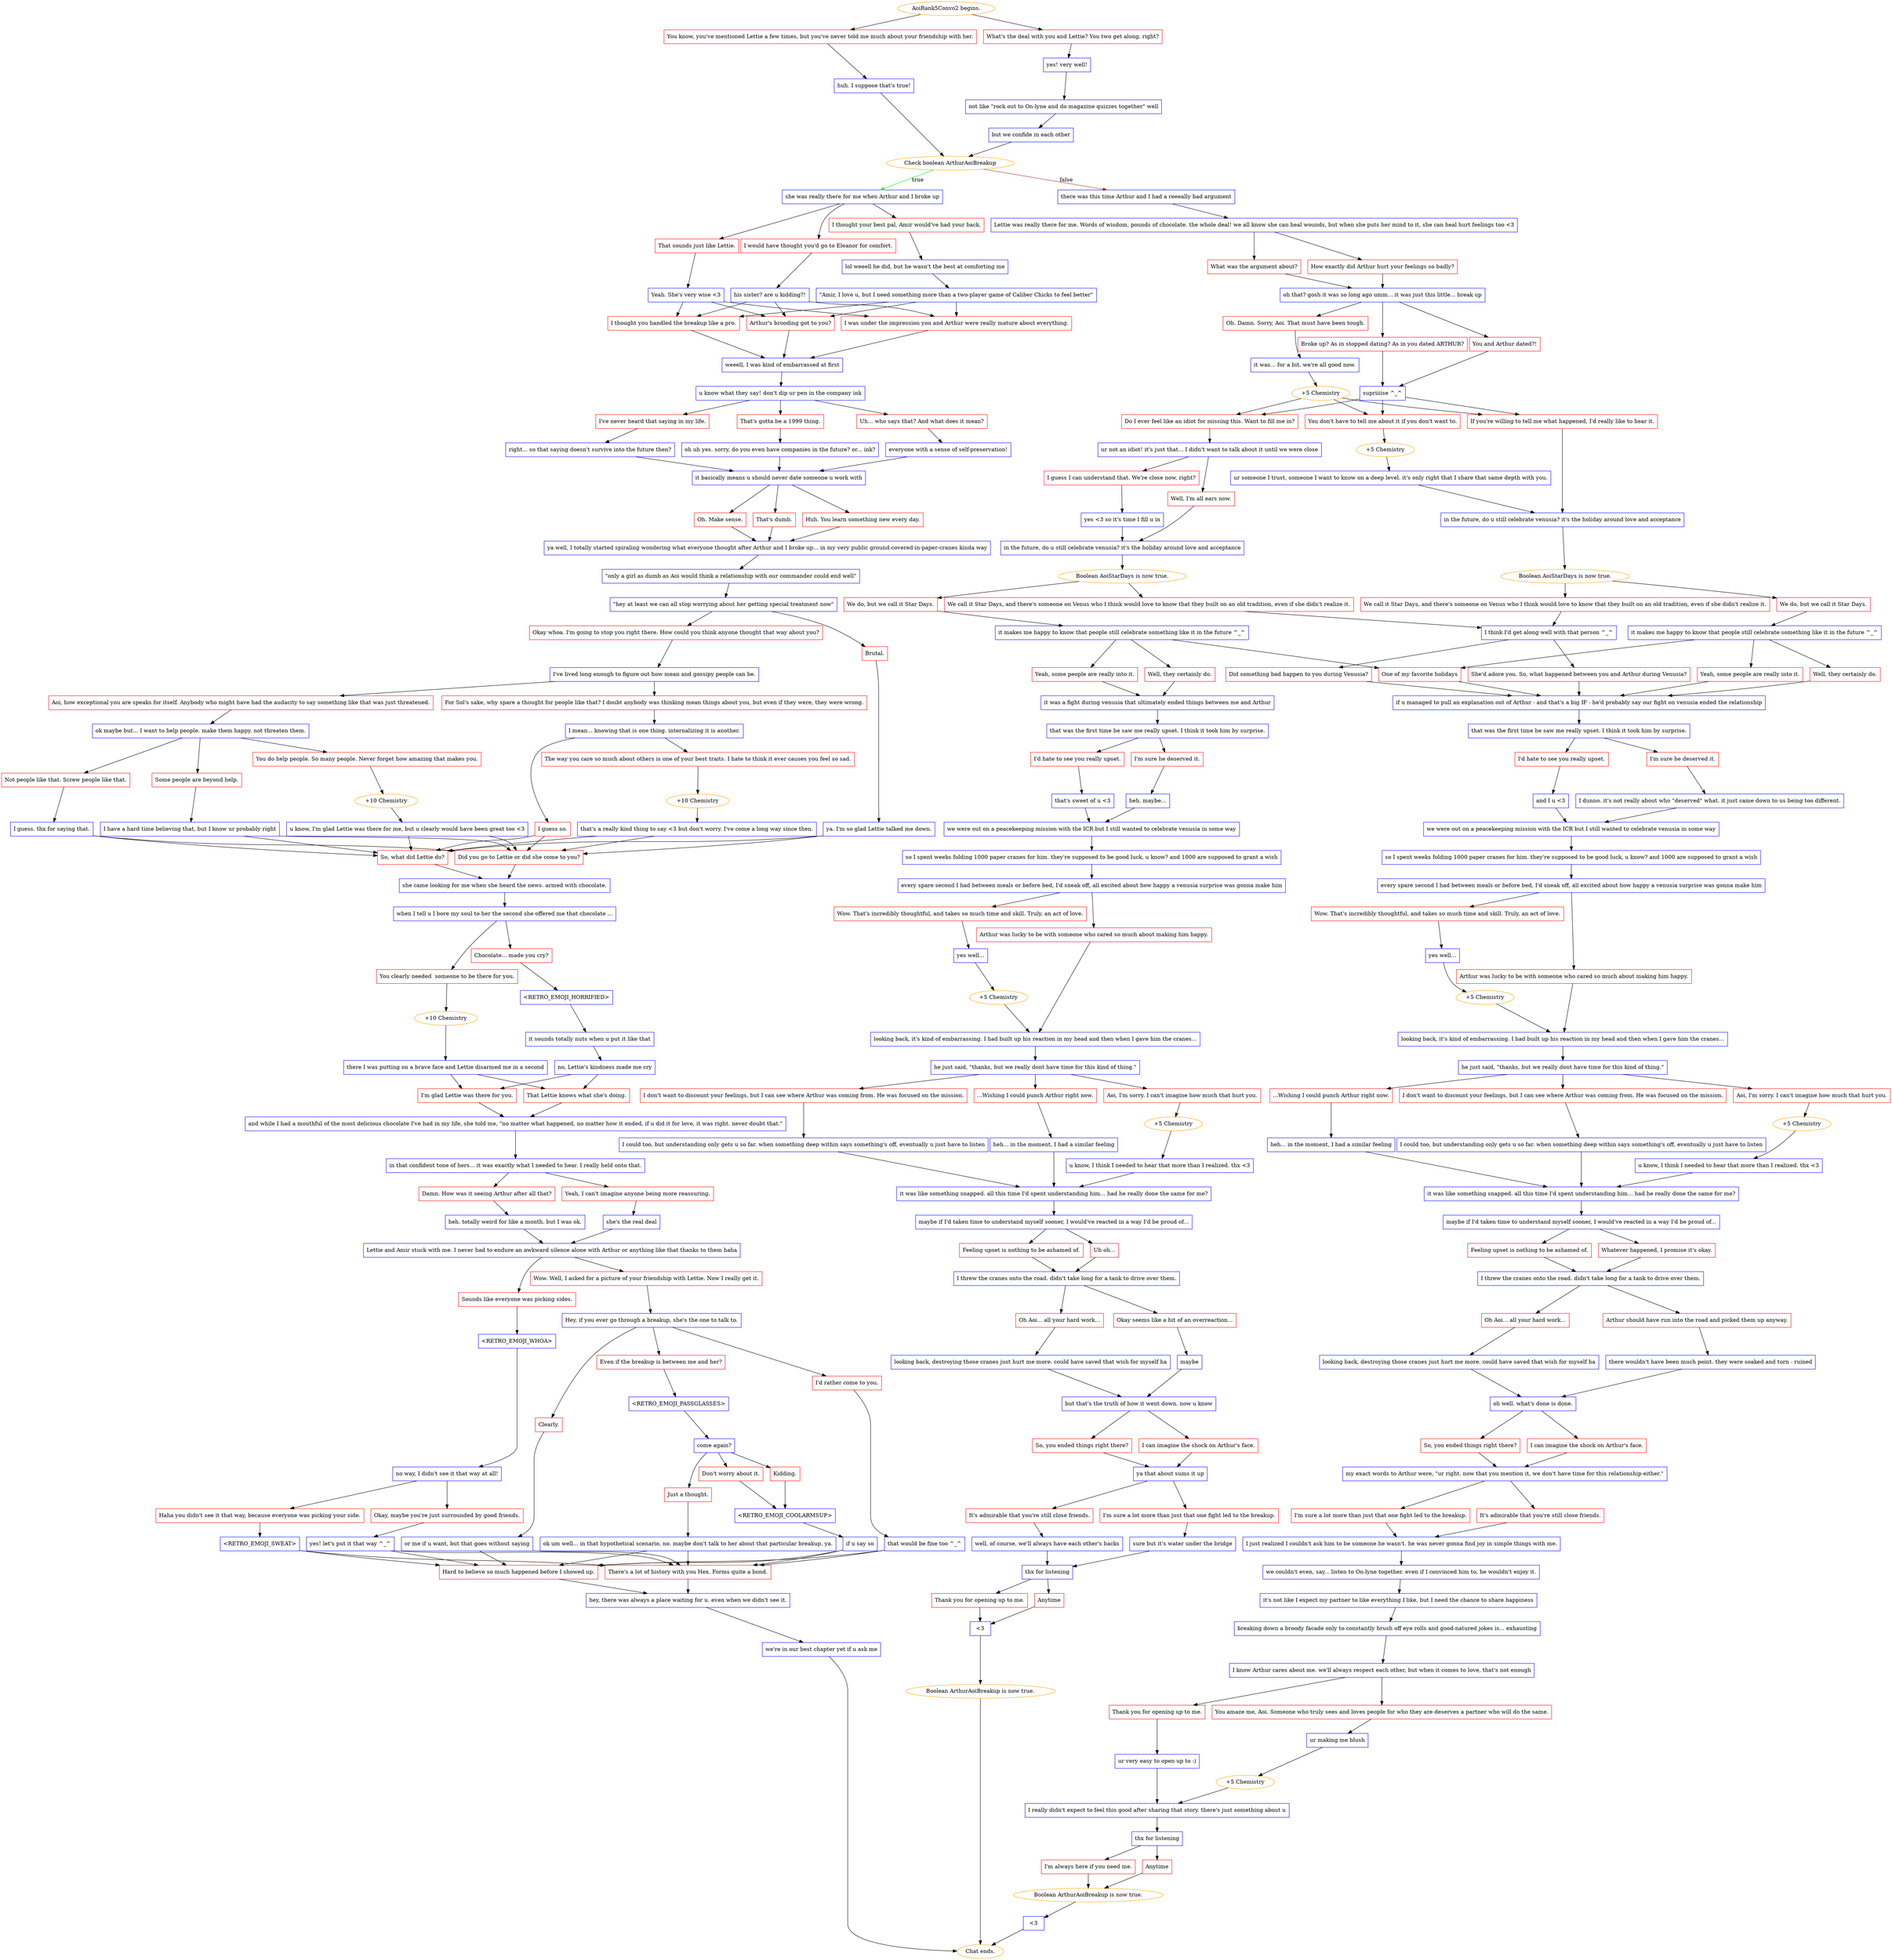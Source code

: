 digraph {
	"AoiRank5Convo2 begins." [color=orange];
		"AoiRank5Convo2 begins." -> j3725107678;
		"AoiRank5Convo2 begins." -> j665580587;
	j3725107678 [label="You know, you've mentioned Lettie a few times, but you've never told me much about your friendship with her.",shape=box,color=red];
		j3725107678 -> j2157697086;
	j665580587 [label="What's the deal with you and Lettie? You two get along, right?",shape=box,color=red];
		j665580587 -> j3297383955;
	j2157697086 [label="huh. I suppose that's true!",shape=box,color=blue];
		j2157697086 -> j3919667655;
	j3297383955 [label="yes! very well!",shape=box,color=blue];
		j3297383955 -> j742062559;
	j3919667655 [label="Check boolean ArthurAoiBreakup",color=orange];
		j3919667655 -> j3288049676 [label=true,color=green];
		j3919667655 -> j3090162867 [label=false,color=brown];
	j742062559 [label="not like \"rock out to On-lyne and do magazine quizzes together\" well",shape=box,color=blue];
		j742062559 -> j3456844268;
	j3288049676 [label="she was really there for me when Arthur and I broke up",shape=box,color=blue];
		j3288049676 -> j114068685;
		j3288049676 -> j1143472;
		j3288049676 -> j3791252446;
	j3090162867 [label="there was this time Arthur and I had a reeeally bad argument",shape=box,color=blue];
		j3090162867 -> j498168971;
	j3456844268 [label="but we confide in each other",shape=box,color=blue];
		j3456844268 -> j3919667655;
	j114068685 [label="I would have thought you'd go to Eleanor for comfort.",shape=box,color=red];
		j114068685 -> j2342554845;
	j1143472 [label="I thought your best pal, Amir would've had your back.",shape=box,color=red];
		j1143472 -> j323050882;
	j3791252446 [label="That sounds just like Lettie.",shape=box,color=red];
		j3791252446 -> j3422396609;
	j498168971 [label="Lettie was really there for me. Words of wisdom, pounds of chocolate. the whole deal! we all know she can heal wounds, but when she puts her mind to it, she can heal hurt feelings too <3",shape=box,color=blue];
		j498168971 -> j1876881552;
		j498168971 -> j4061319634;
	j2342554845 [label="his sister? are u kidding?!",shape=box,color=blue];
		j2342554845 -> j2900663437;
		j2342554845 -> j1391397802;
		j2342554845 -> j2634529398;
	j323050882 [label="lol weeell he did, but he wasn't the best at comforting me",shape=box,color=blue];
		j323050882 -> j35494200;
	j3422396609 [label="Yeah. She's very wise <3",shape=box,color=blue];
		j3422396609 -> j2900663437;
		j3422396609 -> j1391397802;
		j3422396609 -> j2634529398;
	j1876881552 [label="What was the argument about?",shape=box,color=red];
		j1876881552 -> j2027691978;
	j4061319634 [label="How exactly did Arthur hurt your feelings so badly?",shape=box,color=red];
		j4061319634 -> j2027691978;
	j2900663437 [label="Arthur's brooding got to you?",shape=box,color=red];
		j2900663437 -> j2711747699;
	j1391397802 [label="I thought you handled the breakup like a pro.",shape=box,color=red];
		j1391397802 -> j2711747699;
	j2634529398 [label="I was under the impression you and Arthur were really mature about everything.",shape=box,color=red];
		j2634529398 -> j2711747699;
	j35494200 [label="\"Amir, I love u, but I need something more than a two-player game of Caliber Chicks to feel better\"",shape=box,color=blue];
		j35494200 -> j2900663437;
		j35494200 -> j1391397802;
		j35494200 -> j2634529398;
	j2027691978 [label="oh that? gosh it was so long ago umm... it was just this little... break up",shape=box,color=blue];
		j2027691978 -> j2529009437;
		j2027691978 -> j877662455;
		j2027691978 -> j1900004737;
	j2711747699 [label="weeell, I was kind of embarrassed at first",shape=box,color=blue];
		j2711747699 -> j318292743;
	j2529009437 [label="You and Arthur dated?!",shape=box,color=red];
		j2529009437 -> j1865531092;
	j877662455 [label="Broke up? As in stopped dating? As in you dated ARTHUR?",shape=box,color=red];
		j877662455 -> j1865531092;
	j1900004737 [label="Oh. Damn. Sorry, Aoi. That must have been tough.",shape=box,color=red];
		j1900004737 -> j3635518423;
	j318292743 [label="u know what they say! don't dip ur pen in the company ink",shape=box,color=blue];
		j318292743 -> j245544027;
		j318292743 -> j138051783;
		j318292743 -> j2916982493;
	j1865531092 [label="supriiiise ^_^",shape=box,color=blue];
		j1865531092 -> j1620258510;
		j1865531092 -> j3260294152;
		j1865531092 -> j1125966619;
	j3635518423 [label="it was... for a bit. we're all good now.",shape=box,color=blue];
		j3635518423 -> j1152607240;
	j245544027 [label="I've never heard that saying in my life.",shape=box,color=red];
		j245544027 -> j2651534981;
	j138051783 [label="That's gotta be a 1999 thing.",shape=box,color=red];
		j138051783 -> j1151789938;
	j2916982493 [label="Uh... who says that? And what does it mean?",shape=box,color=red];
		j2916982493 -> j2220517213;
	j1620258510 [label="You don't have to tell me about it if you don't want to.",shape=box,color=red];
		j1620258510 -> j1256090760;
	j3260294152 [label="If you're willing to tell me what happened, I'd really like to hear it.",shape=box,color=red];
		j3260294152 -> j2970348635;
	j1125966619 [label="Do I ever feel like an idiot for missing this. Want to fill me in?",shape=box,color=red];
		j1125966619 -> j202193764;
	j1152607240 [label="+5 Chemistry",color=orange];
		j1152607240 -> j1620258510;
		j1152607240 -> j3260294152;
		j1152607240 -> j1125966619;
	j2651534981 [label="right... so that saying doesn't survive into the future then?",shape=box,color=blue];
		j2651534981 -> j2972425382;
	j1151789938 [label="oh uh yes. sorry, do you even have companies in the future? or... ink?",shape=box,color=blue];
		j1151789938 -> j2972425382;
	j2220517213 [label="everyone with a sense of self-preservation!",shape=box,color=blue];
		j2220517213 -> j2972425382;
	j1256090760 [label="+5 Chemistry",color=orange];
		j1256090760 -> j3038994810;
	j2970348635 [label="in the future, do u still celebrate venusia? it's the holiday around love and acceptance",shape=box,color=blue];
		j2970348635 -> j3698431878;
	j202193764 [label="ur not an idiot! it's just that... I didn't want to talk about it until we were close",shape=box,color=blue];
		j202193764 -> j4150226978;
		j202193764 -> j4184132123;
	j2972425382 [label="it basically means u should never date someone u work with",shape=box,color=blue];
		j2972425382 -> j1665179244;
		j2972425382 -> j4270017861;
		j2972425382 -> j3344898555;
	j3038994810 [label="ur someone I trust, someone I want to know on a deep level. it's only right that I share that same depth with you.",shape=box,color=blue];
		j3038994810 -> j2970348635;
	j3698431878 [label="Boolean AoiStarDays is now true.",color=orange];
		j3698431878 -> j2544795780;
		j3698431878 -> j878554208;
	j4150226978 [label="Well, I'm all ears now.",shape=box,color=red];
		j4150226978 -> j2080866955;
	j4184132123 [label="I guess I can understand that. We're close now, right?",shape=box,color=red];
		j4184132123 -> j1312285992;
	j1665179244 [label="Oh. Make sense.",shape=box,color=red];
		j1665179244 -> j277086037;
	j4270017861 [label="That's dumb.",shape=box,color=red];
		j4270017861 -> j277086037;
	j3344898555 [label="Huh. You learn something new every day.",shape=box,color=red];
		j3344898555 -> j277086037;
	j2544795780 [label="We do, but we call it Star Days.",shape=box,color=red];
		j2544795780 -> j823521241;
	j878554208 [label="We call it Star Days, and there's someone on Venus who I think would love to know that they built on an old tradition, even if she didn't realize it.",shape=box,color=red];
		j878554208 -> j576398316;
	j2080866955 [label="in the future, do u still celebrate venusia? it's the holiday around love and acceptance",shape=box,color=blue];
		j2080866955 -> j3257642712;
	j1312285992 [label="yes <3 so it's time I fill u in",shape=box,color=blue];
		j1312285992 -> j2080866955;
	j277086037 [label="ya well, I totally started spiraling wondering what everyone thought after Arthur and I broke up... in my very public ground-covered-in-paper-cranes kinda way",shape=box,color=blue];
		j277086037 -> j622831796;
	j823521241 [label="it makes me happy to know that people still celebrate something like it in the future ^_^",shape=box,color=blue];
		j823521241 -> j2983583500;
		j823521241 -> j175295060;
		j823521241 -> j3868339160;
	j576398316 [label="I think I'd get along well with that person ^_^",shape=box,color=blue];
		j576398316 -> j898978430;
		j576398316 -> j2752992718;
	j3257642712 [label="Boolean AoiStarDays is now true.",color=orange];
		j3257642712 -> j3391936512;
		j3257642712 -> j862600093;
	j622831796 [label="\"only a girl as dumb as Aoi would think a relationship with our commander could end well\"",shape=box,color=blue];
		j622831796 -> j4240713537;
	j2983583500 [label="Well, they certainly do.",shape=box,color=red];
		j2983583500 -> j1206337638;
	j175295060 [label="Yeah, some people are really into it.",shape=box,color=red];
		j175295060 -> j1206337638;
	j3868339160 [label="One of my favorite holidays",shape=box,color=red];
		j3868339160 -> j1206337638;
	j898978430 [label="She'd adore you. So, what happened between you and Arthur during Venusia?",shape=box,color=red];
		j898978430 -> j1206337638;
	j2752992718 [label="Did something bad happen to you during Venusia?",shape=box,color=red];
		j2752992718 -> j1206337638;
	j3391936512 [label="We call it Star Days, and there's someone on Venus who I think would love to know that they built on an old tradition, even if she didn't realize it.",shape=box,color=red];
		j3391936512 -> j576398316;
	j862600093 [label="We do, but we call it Star Days.",shape=box,color=red];
		j862600093 -> j2897890423;
	j4240713537 [label="\"hey at least we can all stop worrying about her getting special treatment now\"",shape=box,color=blue];
		j4240713537 -> j2074490818;
		j4240713537 -> j535794117;
	j1206337638 [label="if u managed to pull an explanation out of Arthur - and that's a big IF - he'd probably say our fight on venusia ended the relationship",shape=box,color=blue];
		j1206337638 -> j3546374695;
	j2897890423 [label="it makes me happy to know that people still celebrate something like it in the future ^_^",shape=box,color=blue];
		j2897890423 -> j3868339160;
		j2897890423 -> j570942630;
		j2897890423 -> j215955711;
	j2074490818 [label="Okay whoa. I'm going to stop you right there. How could you think anyone thought that way about you?",shape=box,color=red];
		j2074490818 -> j3225647572;
	j535794117 [label="Brutal.",shape=box,color=red];
		j535794117 -> j635977502;
	j3546374695 [label="that was the first time he saw me really upset. I think it took him by surprise.",shape=box,color=blue];
		j3546374695 -> j3449059881;
		j3546374695 -> j120774499;
	j570942630 [label="Yeah, some people are really into it.",shape=box,color=red];
		j570942630 -> j1436255827;
	j215955711 [label="Well, they certainly do.",shape=box,color=red];
		j215955711 -> j1436255827;
	j3225647572 [label="I've lived long enough to figure out how mean and gossipy people can be.",shape=box,color=blue];
		j3225647572 -> j2637639354;
		j3225647572 -> j462600377;
	j635977502 [label="ya. I'm so glad Lettie talked me down.",shape=box,color=blue];
		j635977502 -> j3266160797;
		j635977502 -> j2357190541;
	j3449059881 [label="I'd hate to see you really upset.",shape=box,color=red];
		j3449059881 -> j4118100285;
	j120774499 [label="I'm sure he deserved it.",shape=box,color=red];
		j120774499 -> j896943414;
	j1436255827 [label="it was a fight during venusia that ultimately ended things between me and Arthur",shape=box,color=blue];
		j1436255827 -> j1098686033;
	j2637639354 [label="For Sol's sake, why spare a thought for people like that? I doubt anybody was thinking mean things about you, but even if they were, they were wrong.",shape=box,color=red];
		j2637639354 -> j2309559027;
	j462600377 [label="Aoi, how exceptional you are speaks for itself. Anybody who might have had the audacity to say something like that was just threatened.",shape=box,color=red];
		j462600377 -> j122817237;
	j3266160797 [label="Did you go to Lettie or did she come to you?",shape=box,color=red];
		j3266160797 -> j1407053397;
	j2357190541 [label="So, what did Lettie do?",shape=box,color=red];
		j2357190541 -> j1407053397;
	j4118100285 [label="and I u <3",shape=box,color=blue];
		j4118100285 -> j613189537;
	j896943414 [label="I dunno. it's not really about who \"deserved\" what. it just came down to us being too different.",shape=box,color=blue];
		j896943414 -> j613189537;
	j1098686033 [label="that was the first time he saw me really upset. I think it took him by surprise.",shape=box,color=blue];
		j1098686033 -> j773357832;
		j1098686033 -> j3123340805;
	j2309559027 [label="I mean... knowing that is one thing. internalizing it is another.",shape=box,color=blue];
		j2309559027 -> j651077249;
		j2309559027 -> j2707923949;
	j122817237 [label="ok maybe but... I want to help people. make them happy. not threaten them.",shape=box,color=blue];
		j122817237 -> j2424149010;
		j122817237 -> j2778893715;
		j122817237 -> j2021461010;
	j1407053397 [label="she came looking for me when she heard the news. armed with chocolate.",shape=box,color=blue];
		j1407053397 -> j563431859;
	j613189537 [label="we were out on a peacekeeping mission with the ICR but I still wanted to celebrate venusia in some way",shape=box,color=blue];
		j613189537 -> j2961823574;
	j773357832 [label="I'd hate to see you really upset.",shape=box,color=red];
		j773357832 -> j161776877;
	j3123340805 [label="I'm sure he deserved it.",shape=box,color=red];
		j3123340805 -> j2454626619;
	j651077249 [label="The way you care so much about others is one of your best traits. I hate to think it ever causes you feel so sad.",shape=box,color=red];
		j651077249 -> j2920194678;
	j2707923949 [label="I guess so.",shape=box,color=red];
		j2707923949 -> j3266160797;
		j2707923949 -> j2357190541;
	j2424149010 [label="Not people like that. Screw people like that.",shape=box,color=red];
		j2424149010 -> j3215217648;
	j2778893715 [label="Some people are beyond help.",shape=box,color=red];
		j2778893715 -> j3807984359;
	j2021461010 [label="You do help people. So many people. Never forget how amazing that makes you.",shape=box,color=red];
		j2021461010 -> j3248731136;
	j563431859 [label="when I tell u I bore my soul to her the second she offered me that chocolate ...",shape=box,color=blue];
		j563431859 -> j3683713722;
		j563431859 -> j2271150051;
	j2961823574 [label="so I spent weeks folding 1000 paper cranes for him. they're supposed to be good luck, u know? and 1000 are supposed to grant a wish",shape=box,color=blue];
		j2961823574 -> j478217012;
	j161776877 [label="that's sweet of u <3",shape=box,color=blue];
		j161776877 -> j4070646103;
	j2454626619 [label="heh. maybe...",shape=box,color=blue];
		j2454626619 -> j4070646103;
	j2920194678 [label="+10 Chemistry",color=orange];
		j2920194678 -> j4132510324;
	j3215217648 [label="I guess. thx for saying that.",shape=box,color=blue];
		j3215217648 -> j3266160797;
		j3215217648 -> j2357190541;
	j3807984359 [label="I have a hard time believing that, but I know ur probably right",shape=box,color=blue];
		j3807984359 -> j3266160797;
		j3807984359 -> j2357190541;
	j3248731136 [label="+10 Chemistry",color=orange];
		j3248731136 -> j1902517259;
	j3683713722 [label="You clearly needed  someone to be there for you.",shape=box,color=red];
		j3683713722 -> j3381402379;
	j2271150051 [label="Chocolate... made you cry?",shape=box,color=red];
		j2271150051 -> j2761430095;
	j478217012 [label="every spare second I had between meals or before bed, I'd sneak off, all excited about how happy a venusia surprise was gonna make him",shape=box,color=blue];
		j478217012 -> j4268247214;
		j478217012 -> j72751754;
	j4070646103 [label="we were out on a peacekeeping mission with the ICR but I still wanted to celebrate venusia in some way",shape=box,color=blue];
		j4070646103 -> j3371839365;
	j4132510324 [label="that's a really kind thing to say <3 but don't worry. I've come a long way since then.",shape=box,color=blue];
		j4132510324 -> j3266160797;
		j4132510324 -> j2357190541;
	j1902517259 [label="u know, I'm glad Lettie was there for me, but u clearly would have been great too <3",shape=box,color=blue];
		j1902517259 -> j3266160797;
		j1902517259 -> j2357190541;
	j3381402379 [label="+10 Chemistry",color=orange];
		j3381402379 -> j1459866339;
	j2761430095 [label="<RETRO_EMOJI_HORRIFIED>",shape=box,color=blue];
		j2761430095 -> j3425996001;
	j4268247214 [label="Wow. That's incredibly thoughtful, and takes so much time and skill. Truly, an act of love.",shape=box,color=red];
		j4268247214 -> j3471853197;
	j72751754 [label="Arthur was lucky to be with someone who cared so much about making him happy.",shape=box,color=red];
		j72751754 -> j3822177512;
	j3371839365 [label="so I spent weeks folding 1000 paper cranes for him. they're supposed to be good luck, u know? and 1000 are supposed to grant a wish",shape=box,color=blue];
		j3371839365 -> j1907506204;
	j1459866339 [label="there I was putting on a brave face and Lettie disarmed me in a second",shape=box,color=blue];
		j1459866339 -> j3145224318;
		j1459866339 -> j2640897094;
	j3425996001 [label="it sounds totally nuts when u put it like that",shape=box,color=blue];
		j3425996001 -> j1307589295;
	j3471853197 [label="yes well...",shape=box,color=blue];
		j3471853197 -> j3620120461;
	j3822177512 [label="looking back, it's kind of embarrassing. I had built up his reaction in my head and then when I gave him the cranes...",shape=box,color=blue];
		j3822177512 -> j2183878171;
	j1907506204 [label="every spare second I had between meals or before bed, I'd sneak off, all excited about how happy a venusia surprise was gonna make him",shape=box,color=blue];
		j1907506204 -> j4004642613;
		j1907506204 -> j1314187398;
	j3145224318 [label="I'm glad Lettie was there for you.",shape=box,color=red];
		j3145224318 -> j3519225757;
	j2640897094 [label="That Lettie knows what she's doing.",shape=box,color=red];
		j2640897094 -> j3519225757;
	j1307589295 [label="no, Lettie's kindness made me cry",shape=box,color=blue];
		j1307589295 -> j3145224318;
		j1307589295 -> j2640897094;
	j3620120461 [label="+5 Chemistry",color=orange];
		j3620120461 -> j3822177512;
	j2183878171 [label="he just said, \"thanks, but we really dont have time for this kind of thing.\"",shape=box,color=blue];
		j2183878171 -> j3374165251;
		j2183878171 -> j923380682;
		j2183878171 -> j921418098;
	j4004642613 [label="Arthur was lucky to be with someone who cared so much about making him happy.",shape=box,color=red];
		j4004642613 -> j3267561471;
	j1314187398 [label="Wow. That's incredibly thoughtful, and takes so much time and skill. Truly, an act of love.",shape=box,color=red];
		j1314187398 -> j3165561354;
	j3519225757 [label="and while I had a mouthful of the most delicious chocolate I've had in my life, she told me, \"no matter what happened, no matter how it ended, if u did it for love, it was right. never doubt that.\"",shape=box,color=blue];
		j3519225757 -> j443168097;
	j3374165251 [label="...Wishing I could punch Arthur right now.",shape=box,color=red];
		j3374165251 -> j754655710;
	j923380682 [label="Aoi, I'm sorry. I can't imagine how much that hurt you.",shape=box,color=red];
		j923380682 -> j3048790006;
	j921418098 [label="I don't want to discount your feelings, but I can see where Arthur was coming from. He was focused on the mission.",shape=box,color=red];
		j921418098 -> j3849159186;
	j3267561471 [label="looking back, it's kind of embarrassing. I had built up his reaction in my head and then when I gave him the cranes...",shape=box,color=blue];
		j3267561471 -> j1080981584;
	j3165561354 [label="yes well...",shape=box,color=blue];
		j3165561354 -> j3773473324;
	j443168097 [label="in that confident tone of hers... it was exactly what I needed to hear. I really held onto that.",shape=box,color=blue];
		j443168097 -> j1451694783;
		j443168097 -> j43831554;
	j754655710 [label="heh... in the moment, I had a similar feeling",shape=box,color=blue];
		j754655710 -> j2071668250;
	j3048790006 [label="+5 Chemistry",color=orange];
		j3048790006 -> j959581740;
	j3849159186 [label="I could too, but understanding only gets u so far. when something deep within says something's off, eventually u just have to listen",shape=box,color=blue];
		j3849159186 -> j2071668250;
	j1080981584 [label="he just said, \"thanks, but we really dont have time for this kind of thing.\"",shape=box,color=blue];
		j1080981584 -> j3917067389;
		j1080981584 -> j2501457888;
		j1080981584 -> j1091642241;
	j3773473324 [label="+5 Chemistry",color=orange];
		j3773473324 -> j3267561471;
	j1451694783 [label="Damn. How was it seeing Arthur after all that?",shape=box,color=red];
		j1451694783 -> j1843479263;
	j43831554 [label="Yeah, I can't imagine anyone being more reassuring.",shape=box,color=red];
		j43831554 -> j3894212541;
	j2071668250 [label="it was like something snapped. all this time I'd spent understanding him... had he really done the same for me?",shape=box,color=blue];
		j2071668250 -> j3213611992;
	j959581740 [label="u know, I think I needed to hear that more than I realized. thx <3",shape=box,color=blue];
		j959581740 -> j2071668250;
	j3917067389 [label="I don't want to discount your feelings, but I can see where Arthur was coming from. He was focused on the mission.",shape=box,color=red];
		j3917067389 -> j2856389518;
	j2501457888 [label="Aoi, I'm sorry. I can't imagine how much that hurt you.",shape=box,color=red];
		j2501457888 -> j1003082743;
	j1091642241 [label="...Wishing I could punch Arthur right now.",shape=box,color=red];
		j1091642241 -> j3497486548;
	j1843479263 [label="heh. totally weird for like a month. but I was ok.",shape=box,color=blue];
		j1843479263 -> j1702747769;
	j3894212541 [label="she's the real deal",shape=box,color=blue];
		j3894212541 -> j1702747769;
	j3213611992 [label="maybe if I'd taken time to understand myself sooner, I would've reacted in a way I'd be proud of...",shape=box,color=blue];
		j3213611992 -> j2964773822;
		j3213611992 -> j386508441;
	j2856389518 [label="I could too, but understanding only gets u so far. when something deep within says something's off, eventually u just have to listen",shape=box,color=blue];
		j2856389518 -> j1201677684;
	j1003082743 [label="+5 Chemistry",color=orange];
		j1003082743 -> j1679123442;
	j3497486548 [label="heh... in the moment, I had a similar feeling",shape=box,color=blue];
		j3497486548 -> j1201677684;
	j1702747769 [label="Lettie and Amir stuck with me. I never had to endure an awkward silence alone with Arthur or anything like that thanks to them haha",shape=box,color=blue];
		j1702747769 -> j2482336687;
		j1702747769 -> j3638398954;
	j2964773822 [label="Feeling upset is nothing to be ashamed of.",shape=box,color=red];
		j2964773822 -> j3466586770;
	j386508441 [label="Whatever happened, I promise it's okay.",shape=box,color=red];
		j386508441 -> j3466586770;
	j1201677684 [label="it was like something snapped. all this time I'd spent understanding him... had he really done the same for me?",shape=box,color=blue];
		j1201677684 -> j2649366383;
	j1679123442 [label="u know, I think I needed to hear that more than I realized. thx <3",shape=box,color=blue];
		j1679123442 -> j1201677684;
	j2482336687 [label="Wow. Well, I asked for a picture of your friendship with Lettie. Now I really get it.",shape=box,color=red];
		j2482336687 -> j1800321225;
	j3638398954 [label="Sounds like everyone was picking sides.",shape=box,color=red];
		j3638398954 -> j4199213803;
	j3466586770 [label="I threw the cranes onto the road. didn't take long for a tank to drive over them.",shape=box,color=blue];
		j3466586770 -> j1448622956;
		j3466586770 -> j978566797;
	j2649366383 [label="maybe if I'd taken time to understand myself sooner, I would've reacted in a way I'd be proud of...",shape=box,color=blue];
		j2649366383 -> j2475092385;
		j2649366383 -> j86310069;
	j1800321225 [label="Hey, if you ever go through a breakup, she's the one to talk to.",shape=box,color=blue];
		j1800321225 -> j3157195546;
		j1800321225 -> j3072043862;
		j1800321225 -> j716734350;
	j4199213803 [label="<RETRO_EMOJI_WHOA>",shape=box,color=blue];
		j4199213803 -> j715417355;
	j1448622956 [label="Oh Aoi... all your hard work...",shape=box,color=red];
		j1448622956 -> j3840057805;
	j978566797 [label="Arthur should have run into the road and picked them up anyway.",shape=box,color=red];
		j978566797 -> j1446508123;
	j2475092385 [label="Feeling upset is nothing to be ashamed of.",shape=box,color=red];
		j2475092385 -> j3353416187;
	j86310069 [label="Uh oh...",shape=box,color=red];
		j86310069 -> j3353416187;
	j3157195546 [label="Even if the breakup is between me and her?",shape=box,color=red];
		j3157195546 -> j2702364307;
	j3072043862 [label="I'd rather come to you.",shape=box,color=red];
		j3072043862 -> j2988265544;
	j716734350 [label="Clearly.",shape=box,color=red];
		j716734350 -> j2007582014;
	j715417355 [label="no way, I didn't see it that way at all!",shape=box,color=blue];
		j715417355 -> j3066486758;
		j715417355 -> j2244795347;
	j3840057805 [label="looking back, destroying those cranes just hurt me more. could have saved that wish for myself ha",shape=box,color=blue];
		j3840057805 -> j2527266807;
	j1446508123 [label="there wouldn't have been much point. they were soaked and torn - ruined",shape=box,color=blue];
		j1446508123 -> j2527266807;
	j3353416187 [label="I threw the cranes onto the road. didn't take long for a tank to drive over them.",shape=box,color=blue];
		j3353416187 -> j1125185795;
		j3353416187 -> j4023979397;
	j2702364307 [label="<RETRO_EMOJI_PASSGLASSES>",shape=box,color=blue];
		j2702364307 -> j2483630080;
	j2988265544 [label="that would be fine too ^_^",shape=box,color=blue];
		j2988265544 -> j2174125736;
		j2988265544 -> j1279132815;
	j2007582014 [label="or me if u want, but that goes without saying",shape=box,color=blue];
		j2007582014 -> j2174125736;
		j2007582014 -> j1279132815;
	j3066486758 [label="Haha you didn't see it that way, because everyone was picking your side.",shape=box,color=red];
		j3066486758 -> j3599167279;
	j2244795347 [label="Okay, maybe you're just surrounded by good friends.",shape=box,color=red];
		j2244795347 -> j4134990921;
	j2527266807 [label="oh well. what's done is done.",shape=box,color=blue];
		j2527266807 -> j993644654;
		j2527266807 -> j3446674486;
	j1125185795 [label="Oh Aoi... all your hard work...",shape=box,color=red];
		j1125185795 -> j546997677;
	j4023979397 [label="Okay seems like a bit of an overreaction...",shape=box,color=red];
		j4023979397 -> j2406676951;
	j2483630080 [label="come again?",shape=box,color=blue];
		j2483630080 -> j73429129;
		j2483630080 -> j903583824;
		j2483630080 -> j1597364136;
	j2174125736 [label="There's a lot of history with you Hex. Forms quite a bond.",shape=box,color=red];
		j2174125736 -> j4234578069;
	j1279132815 [label="Hard to believe so much happened before I showed up.",shape=box,color=red];
		j1279132815 -> j4234578069;
	j3599167279 [label="<RETRO_EMOJI_SWEAT>",shape=box,color=blue];
		j3599167279 -> j2174125736;
		j3599167279 -> j1279132815;
	j4134990921 [label="yes! let's put it that way ^_^",shape=box,color=blue];
		j4134990921 -> j2174125736;
		j4134990921 -> j1279132815;
	j993644654 [label="So, you ended things right there?",shape=box,color=red];
		j993644654 -> j1298243195;
	j3446674486 [label="I can imagine the shock on Arthur's face.",shape=box,color=red];
		j3446674486 -> j1298243195;
	j546997677 [label="looking back, destroying those cranes just hurt me more. could have saved that wish for myself ha",shape=box,color=blue];
		j546997677 -> j1449487908;
	j2406676951 [label="maybe",shape=box,color=blue];
		j2406676951 -> j1449487908;
	j73429129 [label="Just a thought.",shape=box,color=red];
		j73429129 -> j285544728;
	j903583824 [label="Kidding.",shape=box,color=red];
		j903583824 -> j3874263987;
	j1597364136 [label="Don't worry about it.",shape=box,color=red];
		j1597364136 -> j3874263987;
	j4234578069 [label="hey, there was always a place waiting for u. even when we didn't see it.",shape=box,color=blue];
		j4234578069 -> j2649467785;
	j1298243195 [label="my exact words to Arthur were, \"ur right. now that you mention it, we don't have time for this relationship either.\"",shape=box,color=blue];
		j1298243195 -> j1880784660;
		j1298243195 -> j2471216702;
	j1449487908 [label="but that's the truth of how it went down. now u know",shape=box,color=blue];
		j1449487908 -> j642825226;
		j1449487908 -> j3620532755;
	j285544728 [label="ok um well... in that hypothetical scenario, no. maybe don't talk to her about that particular breakup. ya.",shape=box,color=blue];
		j285544728 -> j2174125736;
		j285544728 -> j1279132815;
	j3874263987 [label="<RETRO_EMOJI_COOLARMSUP>",shape=box,color=blue];
		j3874263987 -> j984972847;
	j2649467785 [label="we're in our best chapter yet if u ask me",shape=box,color=blue];
		j2649467785 -> "Chat ends.";
	j1880784660 [label="It's admirable that you're still close friends.",shape=box,color=red];
		j1880784660 -> j1170947986;
	j2471216702 [label="I'm sure a lot more than just that one fight led to the breakup.",shape=box,color=red];
		j2471216702 -> j1170947986;
	j642825226 [label="So, you ended things right there?",shape=box,color=red];
		j642825226 -> j97793732;
	j3620532755 [label="I can imagine the shock on Arthur's face.",shape=box,color=red];
		j3620532755 -> j97793732;
	j984972847 [label="if u say so",shape=box,color=blue];
		j984972847 -> j2174125736;
		j984972847 -> j1279132815;
	"Chat ends." [color=orange];
	j1170947986 [label="I just realized I couldn't ask him to be someone he wasn't. he was never gonna find joy in simple things with me.",shape=box,color=blue];
		j1170947986 -> j1799725733;
	j97793732 [label="ya that about sums it up",shape=box,color=blue];
		j97793732 -> j1664469526;
		j97793732 -> j3327456381;
	j1799725733 [label="we couldn't even, say... listen to On-lyne together. even if I convinced him to, he wouldn't enjoy it.",shape=box,color=blue];
		j1799725733 -> j808769635;
	j1664469526 [label="It's admirable that you're still close friends.",shape=box,color=red];
		j1664469526 -> j1287350813;
	j3327456381 [label="I'm sure a lot more than just that one fight led to the breakup.",shape=box,color=red];
		j3327456381 -> j369403883;
	j808769635 [label="it's not like I expect my partner to like everything I like, but I need the chance to share happiness",shape=box,color=blue];
		j808769635 -> j1456760340;
	j1287350813 [label="well, of course, we'll always have each other's backs",shape=box,color=blue];
		j1287350813 -> j738261626;
	j369403883 [label="sure but it's water under the bridge",shape=box,color=blue];
		j369403883 -> j738261626;
	j1456760340 [label="breaking down a broody facade only to constantly brush off eye rolls and good-natured jokes is... exhausting",shape=box,color=blue];
		j1456760340 -> j534003721;
	j738261626 [label="thx for listening",shape=box,color=blue];
		j738261626 -> j2509316016;
		j738261626 -> j2093913075;
	j534003721 [label="I know Arthur cares about me. we'll always respect each other, but when it comes to love, that's not enough",shape=box,color=blue];
		j534003721 -> j713314814;
		j534003721 -> j2120740247;
	j2509316016 [label="Anytime",shape=box,color=red];
		j2509316016 -> j3847458547;
	j2093913075 [label="Thank you for opening up to me.",shape=box,color=red];
		j2093913075 -> j3847458547;
	j713314814 [label="Thank you for opening up to me.",shape=box,color=red];
		j713314814 -> j1992155281;
	j2120740247 [label="You amaze me, Aoi. Someone who truly sees and loves people for who they are deserves a partner who will do the same.",shape=box,color=red];
		j2120740247 -> j186654271;
	j3847458547 [label="<3",shape=box,color=blue];
		j3847458547 -> j122023758;
	j1992155281 [label="ur very easy to open up to :)",shape=box,color=blue];
		j1992155281 -> j3253589929;
	j186654271 [label="ur making me blush",shape=box,color=blue];
		j186654271 -> j2367846882;
	j122023758 [label="Boolean ArthurAoiBreakup is now true.",color=orange];
		j122023758 -> "Chat ends.";
	j3253589929 [label="I really didn't expect to feel this good after sharing that story. there's just something about u",shape=box,color=blue];
		j3253589929 -> j2125804384;
	j2367846882 [label="+5 Chemistry",color=orange];
		j2367846882 -> j3253589929;
	j2125804384 [label="thx for listening",shape=box,color=blue];
		j2125804384 -> j3779749878;
		j2125804384 -> j603864904;
	j3779749878 [label="I'm always here if you need me.",shape=box,color=red];
		j3779749878 -> j242659642;
	j603864904 [label="Anytime",shape=box,color=red];
		j603864904 -> j242659642;
	j242659642 [label="Boolean ArthurAoiBreakup is now true.",color=orange];
		j242659642 -> j1841680728;
	j1841680728 [label="<3",shape=box,color=blue];
		j1841680728 -> "Chat ends.";
}